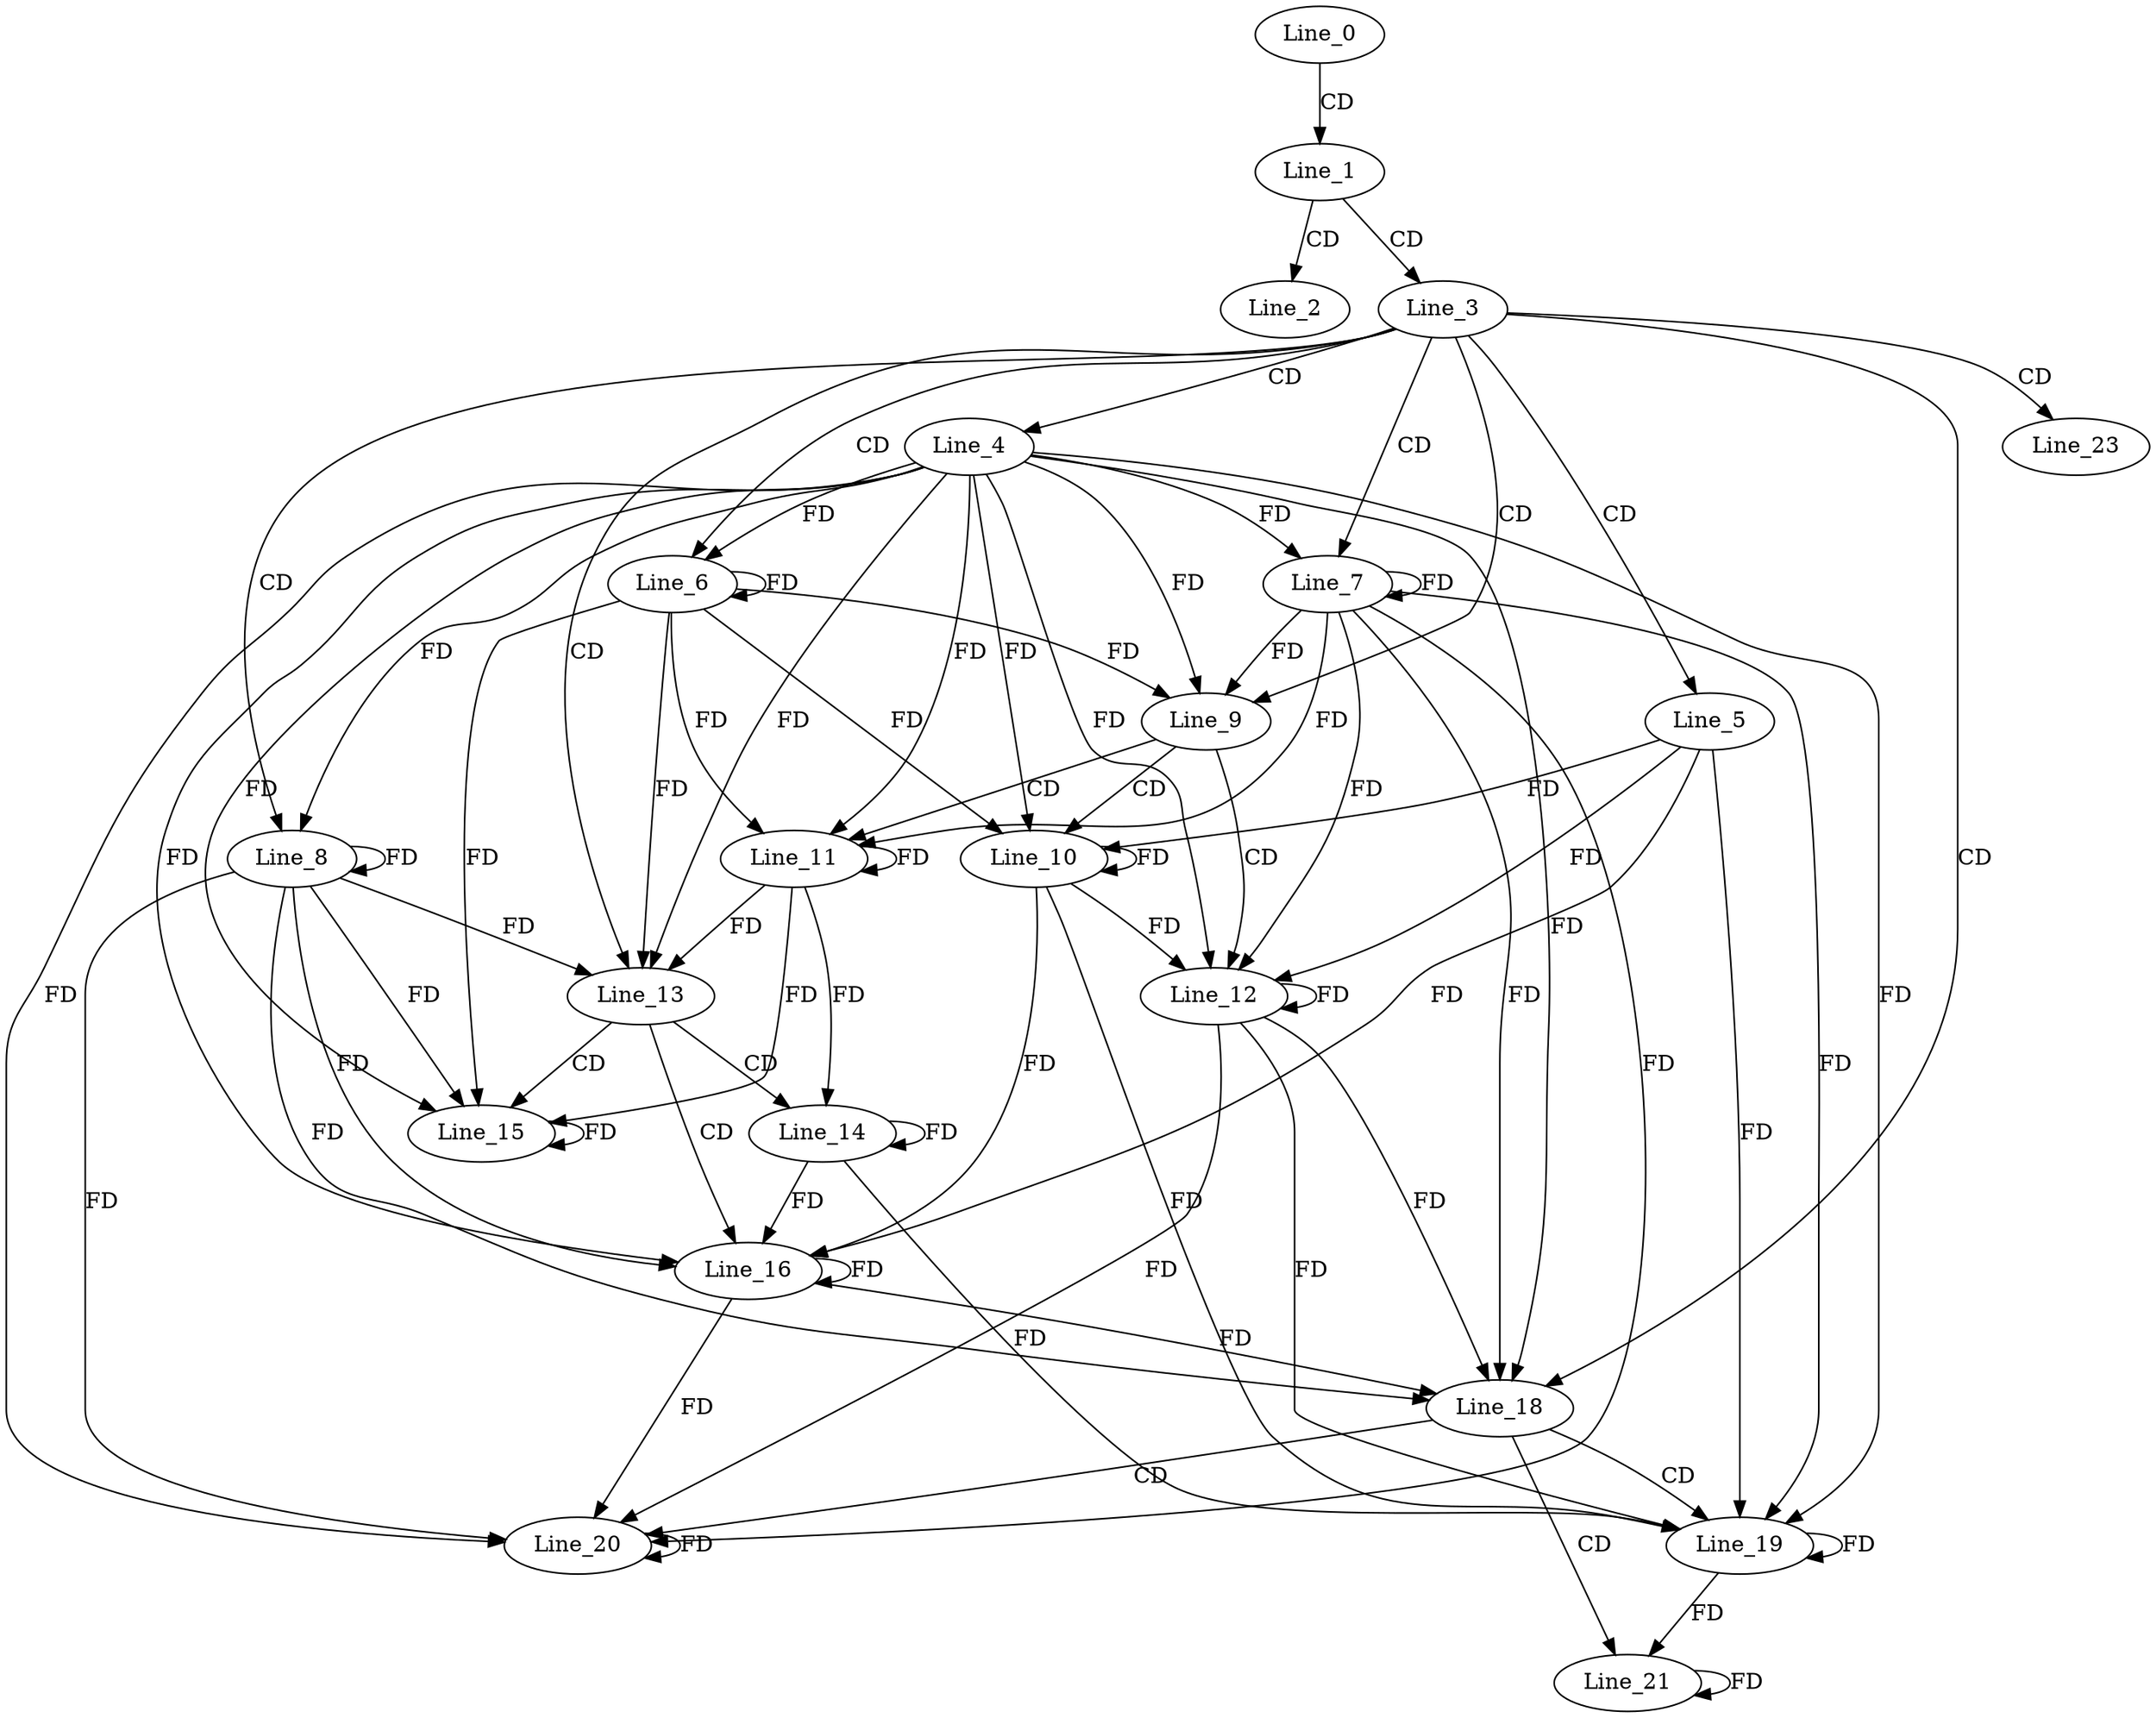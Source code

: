digraph G {
  Line_0;
  Line_1;
  Line_2;
  Line_3;
  Line_4;
  Line_5;
  Line_6;
  Line_6;
  Line_7;
  Line_7;
  Line_8;
  Line_8;
  Line_9;
  Line_10;
  Line_11;
  Line_12;
  Line_13;
  Line_14;
  Line_15;
  Line_16;
  Line_18;
  Line_19;
  Line_20;
  Line_21;
  Line_23;
  Line_0 -> Line_1 [ label="CD" ];
  Line_1 -> Line_2 [ label="CD" ];
  Line_1 -> Line_3 [ label="CD" ];
  Line_3 -> Line_4 [ label="CD" ];
  Line_3 -> Line_5 [ label="CD" ];
  Line_3 -> Line_6 [ label="CD" ];
  Line_4 -> Line_6 [ label="FD" ];
  Line_6 -> Line_6 [ label="FD" ];
  Line_3 -> Line_7 [ label="CD" ];
  Line_4 -> Line_7 [ label="FD" ];
  Line_7 -> Line_7 [ label="FD" ];
  Line_3 -> Line_8 [ label="CD" ];
  Line_4 -> Line_8 [ label="FD" ];
  Line_8 -> Line_8 [ label="FD" ];
  Line_3 -> Line_9 [ label="CD" ];
  Line_4 -> Line_9 [ label="FD" ];
  Line_6 -> Line_9 [ label="FD" ];
  Line_7 -> Line_9 [ label="FD" ];
  Line_9 -> Line_10 [ label="CD" ];
  Line_5 -> Line_10 [ label="FD" ];
  Line_10 -> Line_10 [ label="FD" ];
  Line_4 -> Line_10 [ label="FD" ];
  Line_6 -> Line_10 [ label="FD" ];
  Line_9 -> Line_11 [ label="CD" ];
  Line_4 -> Line_11 [ label="FD" ];
  Line_6 -> Line_11 [ label="FD" ];
  Line_11 -> Line_11 [ label="FD" ];
  Line_7 -> Line_11 [ label="FD" ];
  Line_9 -> Line_12 [ label="CD" ];
  Line_4 -> Line_12 [ label="FD" ];
  Line_7 -> Line_12 [ label="FD" ];
  Line_12 -> Line_12 [ label="FD" ];
  Line_5 -> Line_12 [ label="FD" ];
  Line_10 -> Line_12 [ label="FD" ];
  Line_3 -> Line_13 [ label="CD" ];
  Line_4 -> Line_13 [ label="FD" ];
  Line_6 -> Line_13 [ label="FD" ];
  Line_11 -> Line_13 [ label="FD" ];
  Line_8 -> Line_13 [ label="FD" ];
  Line_13 -> Line_14 [ label="CD" ];
  Line_14 -> Line_14 [ label="FD" ];
  Line_11 -> Line_14 [ label="FD" ];
  Line_13 -> Line_15 [ label="CD" ];
  Line_4 -> Line_15 [ label="FD" ];
  Line_6 -> Line_15 [ label="FD" ];
  Line_11 -> Line_15 [ label="FD" ];
  Line_15 -> Line_15 [ label="FD" ];
  Line_8 -> Line_15 [ label="FD" ];
  Line_13 -> Line_16 [ label="CD" ];
  Line_4 -> Line_16 [ label="FD" ];
  Line_8 -> Line_16 [ label="FD" ];
  Line_16 -> Line_16 [ label="FD" ];
  Line_5 -> Line_16 [ label="FD" ];
  Line_10 -> Line_16 [ label="FD" ];
  Line_14 -> Line_16 [ label="FD" ];
  Line_3 -> Line_18 [ label="CD" ];
  Line_4 -> Line_18 [ label="FD" ];
  Line_7 -> Line_18 [ label="FD" ];
  Line_12 -> Line_18 [ label="FD" ];
  Line_8 -> Line_18 [ label="FD" ];
  Line_16 -> Line_18 [ label="FD" ];
  Line_18 -> Line_19 [ label="CD" ];
  Line_5 -> Line_19 [ label="FD" ];
  Line_10 -> Line_19 [ label="FD" ];
  Line_14 -> Line_19 [ label="FD" ];
  Line_19 -> Line_19 [ label="FD" ];
  Line_4 -> Line_19 [ label="FD" ];
  Line_7 -> Line_19 [ label="FD" ];
  Line_12 -> Line_19 [ label="FD" ];
  Line_18 -> Line_20 [ label="CD" ];
  Line_4 -> Line_20 [ label="FD" ];
  Line_7 -> Line_20 [ label="FD" ];
  Line_12 -> Line_20 [ label="FD" ];
  Line_20 -> Line_20 [ label="FD" ];
  Line_8 -> Line_20 [ label="FD" ];
  Line_16 -> Line_20 [ label="FD" ];
  Line_18 -> Line_21 [ label="CD" ];
  Line_21 -> Line_21 [ label="FD" ];
  Line_19 -> Line_21 [ label="FD" ];
  Line_3 -> Line_23 [ label="CD" ];
}
